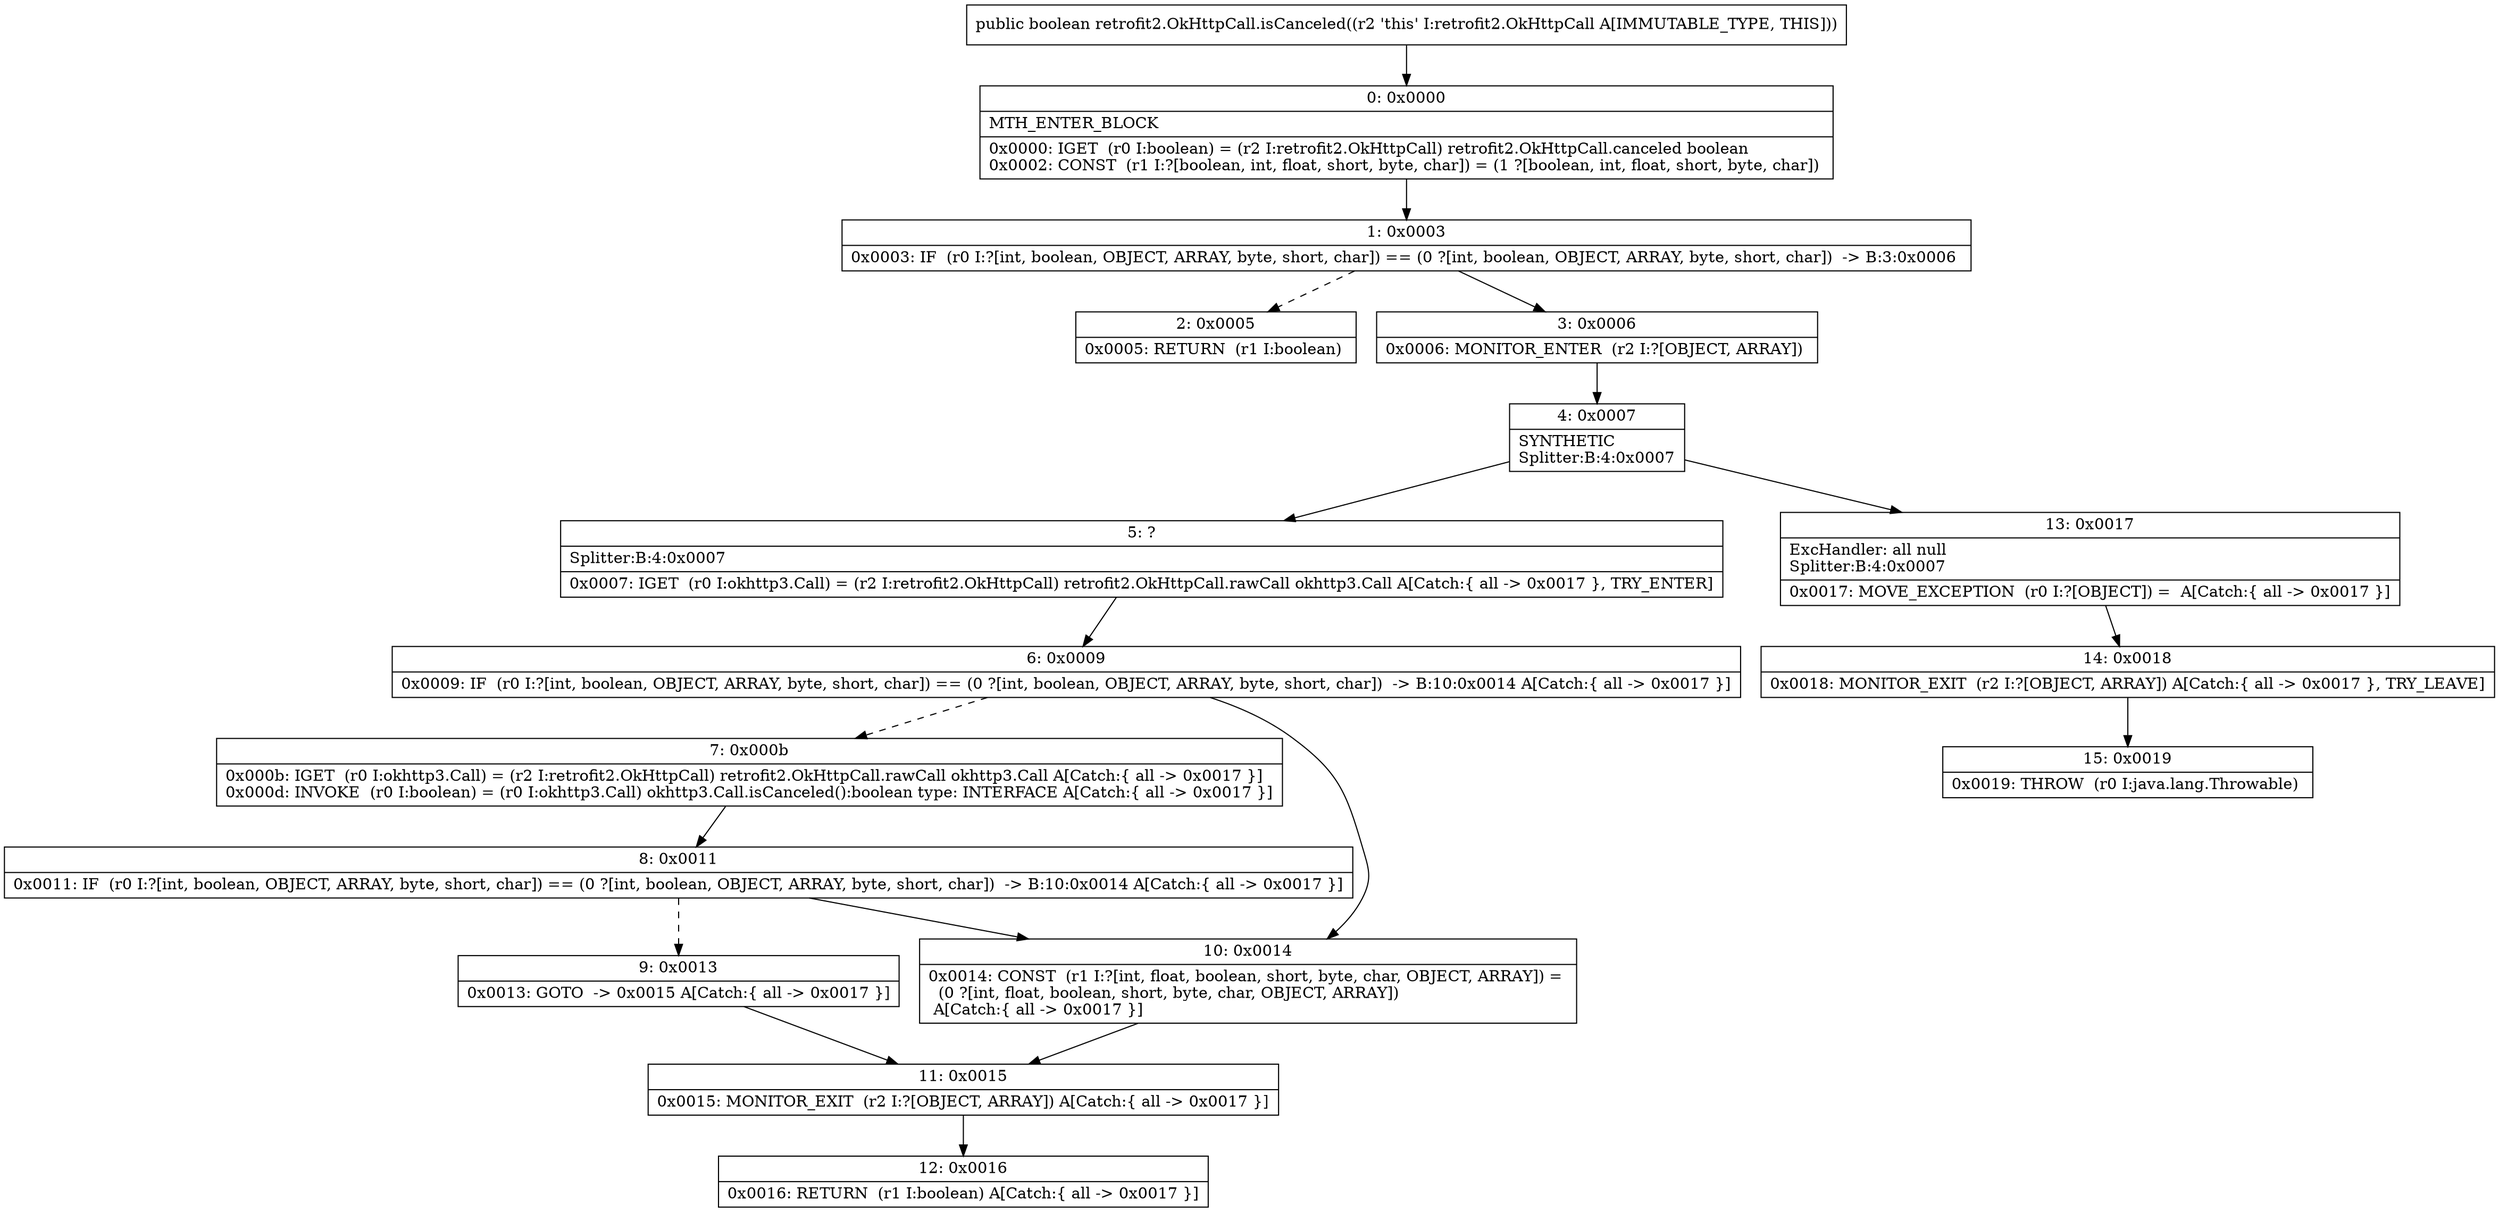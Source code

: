 digraph "CFG forretrofit2.OkHttpCall.isCanceled()Z" {
Node_0 [shape=record,label="{0\:\ 0x0000|MTH_ENTER_BLOCK\l|0x0000: IGET  (r0 I:boolean) = (r2 I:retrofit2.OkHttpCall) retrofit2.OkHttpCall.canceled boolean \l0x0002: CONST  (r1 I:?[boolean, int, float, short, byte, char]) = (1 ?[boolean, int, float, short, byte, char]) \l}"];
Node_1 [shape=record,label="{1\:\ 0x0003|0x0003: IF  (r0 I:?[int, boolean, OBJECT, ARRAY, byte, short, char]) == (0 ?[int, boolean, OBJECT, ARRAY, byte, short, char])  \-\> B:3:0x0006 \l}"];
Node_2 [shape=record,label="{2\:\ 0x0005|0x0005: RETURN  (r1 I:boolean) \l}"];
Node_3 [shape=record,label="{3\:\ 0x0006|0x0006: MONITOR_ENTER  (r2 I:?[OBJECT, ARRAY]) \l}"];
Node_4 [shape=record,label="{4\:\ 0x0007|SYNTHETIC\lSplitter:B:4:0x0007\l}"];
Node_5 [shape=record,label="{5\:\ ?|Splitter:B:4:0x0007\l|0x0007: IGET  (r0 I:okhttp3.Call) = (r2 I:retrofit2.OkHttpCall) retrofit2.OkHttpCall.rawCall okhttp3.Call A[Catch:\{ all \-\> 0x0017 \}, TRY_ENTER]\l}"];
Node_6 [shape=record,label="{6\:\ 0x0009|0x0009: IF  (r0 I:?[int, boolean, OBJECT, ARRAY, byte, short, char]) == (0 ?[int, boolean, OBJECT, ARRAY, byte, short, char])  \-\> B:10:0x0014 A[Catch:\{ all \-\> 0x0017 \}]\l}"];
Node_7 [shape=record,label="{7\:\ 0x000b|0x000b: IGET  (r0 I:okhttp3.Call) = (r2 I:retrofit2.OkHttpCall) retrofit2.OkHttpCall.rawCall okhttp3.Call A[Catch:\{ all \-\> 0x0017 \}]\l0x000d: INVOKE  (r0 I:boolean) = (r0 I:okhttp3.Call) okhttp3.Call.isCanceled():boolean type: INTERFACE A[Catch:\{ all \-\> 0x0017 \}]\l}"];
Node_8 [shape=record,label="{8\:\ 0x0011|0x0011: IF  (r0 I:?[int, boolean, OBJECT, ARRAY, byte, short, char]) == (0 ?[int, boolean, OBJECT, ARRAY, byte, short, char])  \-\> B:10:0x0014 A[Catch:\{ all \-\> 0x0017 \}]\l}"];
Node_9 [shape=record,label="{9\:\ 0x0013|0x0013: GOTO  \-\> 0x0015 A[Catch:\{ all \-\> 0x0017 \}]\l}"];
Node_10 [shape=record,label="{10\:\ 0x0014|0x0014: CONST  (r1 I:?[int, float, boolean, short, byte, char, OBJECT, ARRAY]) = \l  (0 ?[int, float, boolean, short, byte, char, OBJECT, ARRAY])\l A[Catch:\{ all \-\> 0x0017 \}]\l}"];
Node_11 [shape=record,label="{11\:\ 0x0015|0x0015: MONITOR_EXIT  (r2 I:?[OBJECT, ARRAY]) A[Catch:\{ all \-\> 0x0017 \}]\l}"];
Node_12 [shape=record,label="{12\:\ 0x0016|0x0016: RETURN  (r1 I:boolean) A[Catch:\{ all \-\> 0x0017 \}]\l}"];
Node_13 [shape=record,label="{13\:\ 0x0017|ExcHandler: all null\lSplitter:B:4:0x0007\l|0x0017: MOVE_EXCEPTION  (r0 I:?[OBJECT]) =  A[Catch:\{ all \-\> 0x0017 \}]\l}"];
Node_14 [shape=record,label="{14\:\ 0x0018|0x0018: MONITOR_EXIT  (r2 I:?[OBJECT, ARRAY]) A[Catch:\{ all \-\> 0x0017 \}, TRY_LEAVE]\l}"];
Node_15 [shape=record,label="{15\:\ 0x0019|0x0019: THROW  (r0 I:java.lang.Throwable) \l}"];
MethodNode[shape=record,label="{public boolean retrofit2.OkHttpCall.isCanceled((r2 'this' I:retrofit2.OkHttpCall A[IMMUTABLE_TYPE, THIS])) }"];
MethodNode -> Node_0;
Node_0 -> Node_1;
Node_1 -> Node_2[style=dashed];
Node_1 -> Node_3;
Node_3 -> Node_4;
Node_4 -> Node_5;
Node_4 -> Node_13;
Node_5 -> Node_6;
Node_6 -> Node_7[style=dashed];
Node_6 -> Node_10;
Node_7 -> Node_8;
Node_8 -> Node_9[style=dashed];
Node_8 -> Node_10;
Node_9 -> Node_11;
Node_10 -> Node_11;
Node_11 -> Node_12;
Node_13 -> Node_14;
Node_14 -> Node_15;
}

